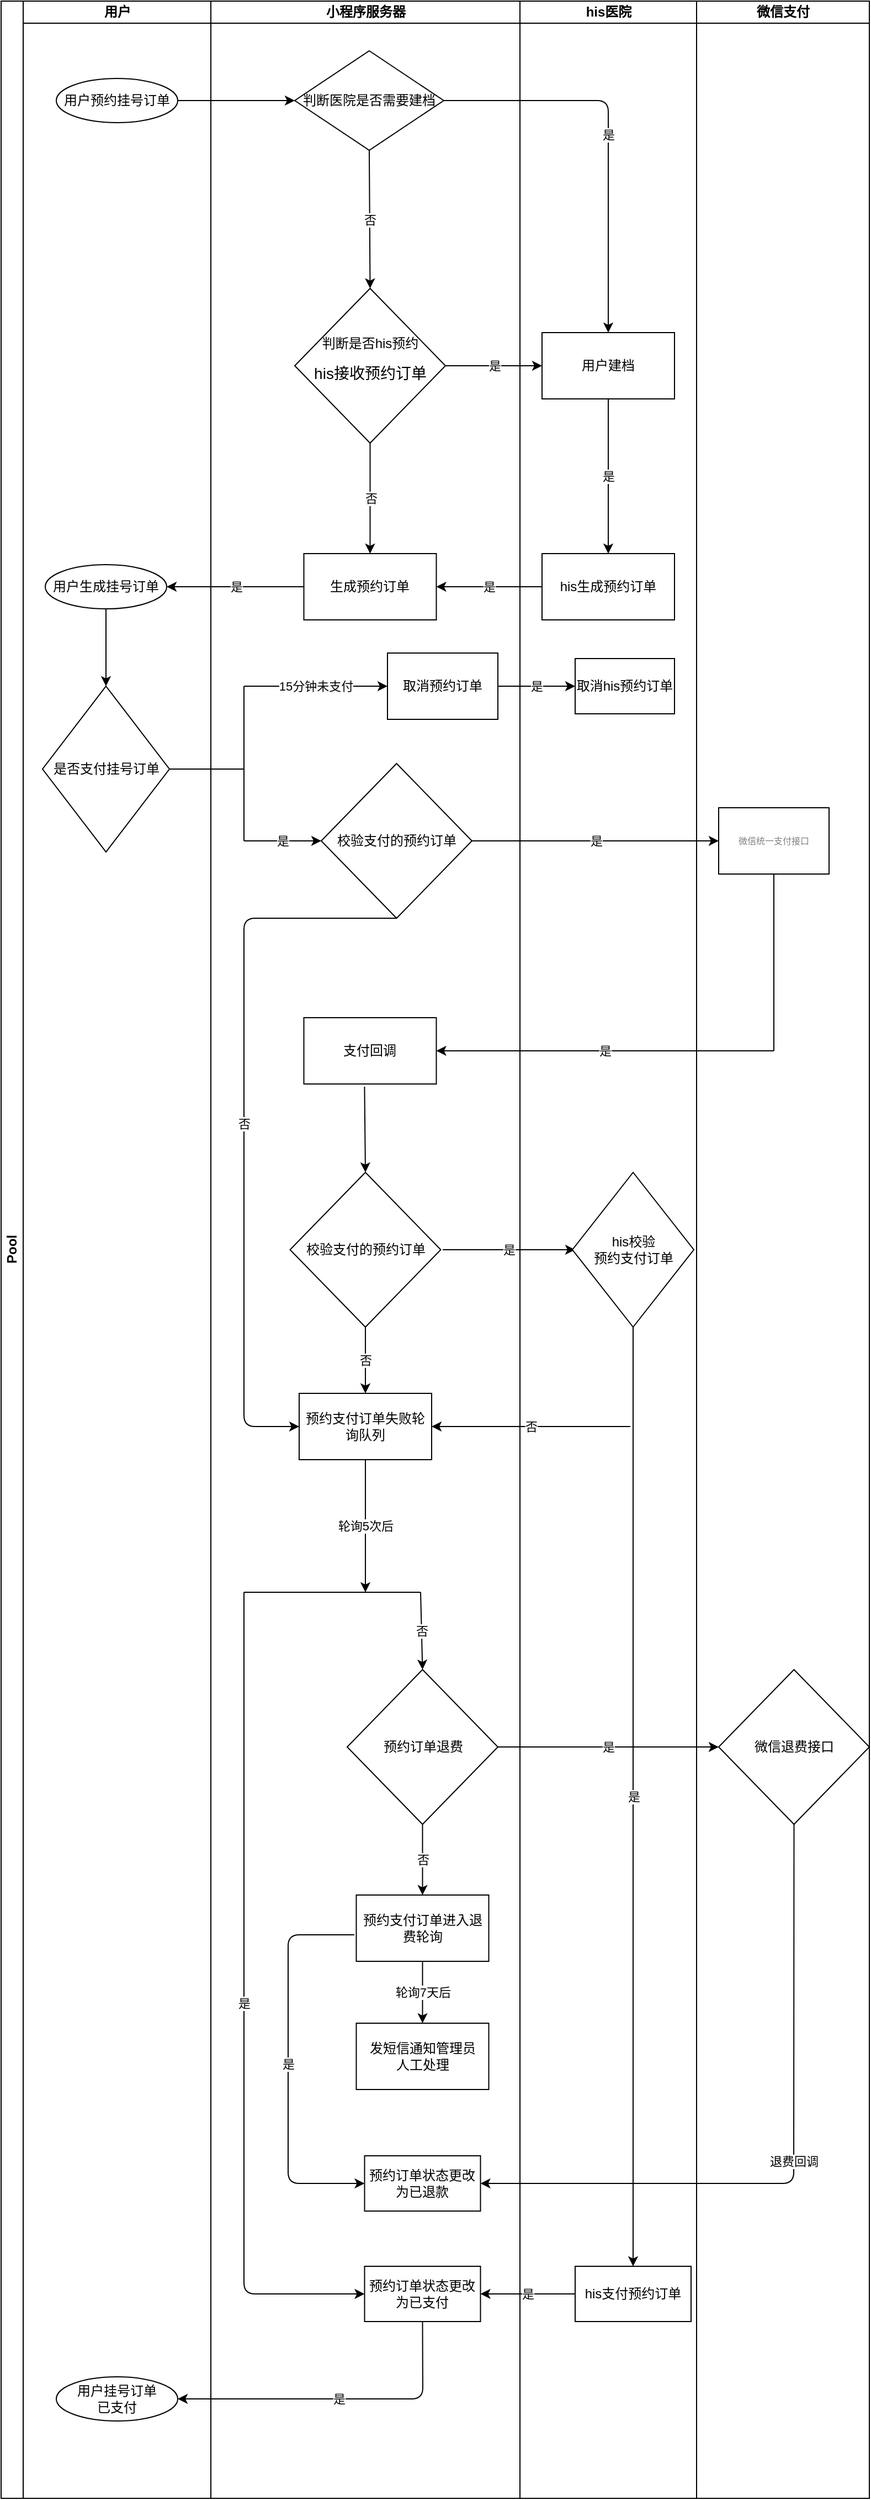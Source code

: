 <mxfile version="14.4.2" type="github"><diagram id="FmbOvh9XQwiSGqSjJZud" name="Page-1"><mxGraphModel dx="1185" dy="588" grid="1" gridSize="10" guides="1" tooltips="1" connect="1" arrows="1" fold="1" page="1" pageScale="1" pageWidth="827" pageHeight="1169" math="0" shadow="0"><root><mxCell id="0"/><mxCell id="1" parent="0"/><mxCell id="AacCfS5JOyqSnJ6VwKo9-1" value="Pool" style="swimlane;html=1;childLayout=stackLayout;resizeParent=1;resizeParentMax=0;startSize=20;horizontal=0;horizontalStack=1;" vertex="1" parent="1"><mxGeometry x="30" y="40" width="786.5" height="2260" as="geometry"/></mxCell><mxCell id="AacCfS5JOyqSnJ6VwKo9-2" value="用户" style="swimlane;html=1;startSize=20;" vertex="1" parent="AacCfS5JOyqSnJ6VwKo9-1"><mxGeometry x="20" width="170" height="2260" as="geometry"/></mxCell><mxCell id="AacCfS5JOyqSnJ6VwKo9-6" value="用户预约挂号订单" style="ellipse;whiteSpace=wrap;html=1;" vertex="1" parent="AacCfS5JOyqSnJ6VwKo9-2"><mxGeometry x="30" y="70" width="110" height="40" as="geometry"/></mxCell><mxCell id="AacCfS5JOyqSnJ6VwKo9-31" value="用户生成挂号订单" style="ellipse;whiteSpace=wrap;html=1;" vertex="1" parent="AacCfS5JOyqSnJ6VwKo9-2"><mxGeometry x="20" y="510" width="110" height="40" as="geometry"/></mxCell><mxCell id="AacCfS5JOyqSnJ6VwKo9-35" value="是否支付挂号订单" style="rhombus;whiteSpace=wrap;html=1;" vertex="1" parent="AacCfS5JOyqSnJ6VwKo9-2"><mxGeometry x="17.5" y="620" width="115" height="150" as="geometry"/></mxCell><mxCell id="AacCfS5JOyqSnJ6VwKo9-34" value="" style="endArrow=classic;html=1;exitX=0.5;exitY=1;exitDx=0;exitDy=0;entryX=0.5;entryY=0;entryDx=0;entryDy=0;" edge="1" parent="AacCfS5JOyqSnJ6VwKo9-2" source="AacCfS5JOyqSnJ6VwKo9-31" target="AacCfS5JOyqSnJ6VwKo9-35"><mxGeometry width="50" height="50" relative="1" as="geometry"><mxPoint x="340" y="590" as="sourcePoint"/><mxPoint x="75" y="620" as="targetPoint"/></mxGeometry></mxCell><mxCell id="AacCfS5JOyqSnJ6VwKo9-120" value="用户挂号订单&lt;br&gt;已支付" style="ellipse;whiteSpace=wrap;html=1;" vertex="1" parent="AacCfS5JOyqSnJ6VwKo9-2"><mxGeometry x="30" y="2150" width="110" height="40" as="geometry"/></mxCell><mxCell id="AacCfS5JOyqSnJ6VwKo9-3" value="小程序服务器" style="swimlane;html=1;startSize=20;" vertex="1" parent="AacCfS5JOyqSnJ6VwKo9-1"><mxGeometry x="190" width="280" height="2260" as="geometry"/></mxCell><mxCell id="AacCfS5JOyqSnJ6VwKo9-11" value="判断医院是否需要建档" style="rhombus;whiteSpace=wrap;html=1;" vertex="1" parent="AacCfS5JOyqSnJ6VwKo9-3"><mxGeometry x="76" y="45" width="135" height="90" as="geometry"/></mxCell><mxCell id="AacCfS5JOyqSnJ6VwKo9-20" value="判断是否his预约&lt;br&gt;&lt;p class=&quot;MsoNormal&quot;&gt;&lt;span style=&quot;font-size: 10.5pt&quot;&gt;his接收预约订单&lt;/span&gt;&lt;/p&gt;" style="rhombus;whiteSpace=wrap;html=1;" vertex="1" parent="AacCfS5JOyqSnJ6VwKo9-3"><mxGeometry x="76" y="260" width="136.5" height="140" as="geometry"/></mxCell><mxCell id="AacCfS5JOyqSnJ6VwKo9-17" value="" style="endArrow=classic;html=1;exitX=0.5;exitY=1;exitDx=0;exitDy=0;entryX=0.5;entryY=0;entryDx=0;entryDy=0;" edge="1" parent="AacCfS5JOyqSnJ6VwKo9-3" source="AacCfS5JOyqSnJ6VwKo9-11" target="AacCfS5JOyqSnJ6VwKo9-20"><mxGeometry relative="1" as="geometry"><mxPoint x="110" y="280" as="sourcePoint"/><mxPoint x="144" y="260" as="targetPoint"/></mxGeometry></mxCell><mxCell id="AacCfS5JOyqSnJ6VwKo9-18" value="否" style="edgeLabel;resizable=0;html=1;align=center;verticalAlign=middle;" connectable="0" vertex="1" parent="AacCfS5JOyqSnJ6VwKo9-17"><mxGeometry relative="1" as="geometry"/></mxCell><mxCell id="AacCfS5JOyqSnJ6VwKo9-23" value="" style="endArrow=classic;html=1;exitX=0.5;exitY=1;exitDx=0;exitDy=0;entryX=0.5;entryY=0;entryDx=0;entryDy=0;" edge="1" parent="AacCfS5JOyqSnJ6VwKo9-3" source="AacCfS5JOyqSnJ6VwKo9-20" target="AacCfS5JOyqSnJ6VwKo9-25"><mxGeometry relative="1" as="geometry"><mxPoint x="143" y="440" as="sourcePoint"/><mxPoint x="144" y="490" as="targetPoint"/></mxGeometry></mxCell><mxCell id="AacCfS5JOyqSnJ6VwKo9-24" value="否" style="edgeLabel;resizable=0;html=1;align=center;verticalAlign=middle;" connectable="0" vertex="1" parent="AacCfS5JOyqSnJ6VwKo9-23"><mxGeometry relative="1" as="geometry"/></mxCell><mxCell id="AacCfS5JOyqSnJ6VwKo9-25" value="生成预约订单" style="rounded=0;whiteSpace=wrap;html=1;" vertex="1" parent="AacCfS5JOyqSnJ6VwKo9-3"><mxGeometry x="84.25" y="500" width="120" height="60" as="geometry"/></mxCell><mxCell id="AacCfS5JOyqSnJ6VwKo9-42" value="取消预约订单" style="rounded=0;whiteSpace=wrap;html=1;" vertex="1" parent="AacCfS5JOyqSnJ6VwKo9-3"><mxGeometry x="160" y="590" width="100" height="60" as="geometry"/></mxCell><mxCell id="AacCfS5JOyqSnJ6VwKo9-46" value="校验支付的预约订单" style="rhombus;whiteSpace=wrap;html=1;" vertex="1" parent="AacCfS5JOyqSnJ6VwKo9-3"><mxGeometry x="100" y="690" width="136.5" height="140" as="geometry"/></mxCell><mxCell id="AacCfS5JOyqSnJ6VwKo9-50" value="支付回调" style="rounded=0;whiteSpace=wrap;html=1;" vertex="1" parent="AacCfS5JOyqSnJ6VwKo9-3"><mxGeometry x="84.25" y="920" width="120" height="60" as="geometry"/></mxCell><mxCell id="AacCfS5JOyqSnJ6VwKo9-57" value="校验支付的预约订单" style="rhombus;whiteSpace=wrap;html=1;" vertex="1" parent="AacCfS5JOyqSnJ6VwKo9-3"><mxGeometry x="71.75" y="1060" width="136.5" height="140" as="geometry"/></mxCell><mxCell id="AacCfS5JOyqSnJ6VwKo9-56" value="" style="endArrow=classic;html=1;exitX=0.458;exitY=1.042;exitDx=0;exitDy=0;exitPerimeter=0;entryX=0.5;entryY=0;entryDx=0;entryDy=0;" edge="1" parent="AacCfS5JOyqSnJ6VwKo9-3" source="AacCfS5JOyqSnJ6VwKo9-50" target="AacCfS5JOyqSnJ6VwKo9-57"><mxGeometry width="50" height="50" relative="1" as="geometry"><mxPoint x="150" y="1010" as="sourcePoint"/><mxPoint x="139" y="1050" as="targetPoint"/></mxGeometry></mxCell><mxCell id="AacCfS5JOyqSnJ6VwKo9-59" value="" style="endArrow=classic;html=1;" edge="1" parent="AacCfS5JOyqSnJ6VwKo9-3"><mxGeometry relative="1" as="geometry"><mxPoint x="210" y="1130" as="sourcePoint"/><mxPoint x="330" y="1130" as="targetPoint"/><Array as="points"/></mxGeometry></mxCell><mxCell id="AacCfS5JOyqSnJ6VwKo9-60" value="是" style="edgeLabel;resizable=0;html=1;align=center;verticalAlign=middle;" connectable="0" vertex="1" parent="AacCfS5JOyqSnJ6VwKo9-59"><mxGeometry relative="1" as="geometry"/></mxCell><mxCell id="AacCfS5JOyqSnJ6VwKo9-64" value="预约支付订单失败轮询队列" style="rounded=0;whiteSpace=wrap;html=1;" vertex="1" parent="AacCfS5JOyqSnJ6VwKo9-3"><mxGeometry x="80" y="1260" width="120" height="60" as="geometry"/></mxCell><mxCell id="AacCfS5JOyqSnJ6VwKo9-62" value="" style="endArrow=classic;html=1;exitX=0.5;exitY=1;exitDx=0;exitDy=0;entryX=0;entryY=0.5;entryDx=0;entryDy=0;" edge="1" parent="AacCfS5JOyqSnJ6VwKo9-3" source="AacCfS5JOyqSnJ6VwKo9-46" target="AacCfS5JOyqSnJ6VwKo9-64"><mxGeometry relative="1" as="geometry"><mxPoint x="154.25" y="410" as="sourcePoint"/><mxPoint x="80" y="1410" as="targetPoint"/><Array as="points"><mxPoint x="30" y="830"/><mxPoint x="30" y="1290"/></Array></mxGeometry></mxCell><mxCell id="AacCfS5JOyqSnJ6VwKo9-63" value="否" style="edgeLabel;resizable=0;html=1;align=center;verticalAlign=middle;" connectable="0" vertex="1" parent="AacCfS5JOyqSnJ6VwKo9-62"><mxGeometry relative="1" as="geometry"/></mxCell><mxCell id="AacCfS5JOyqSnJ6VwKo9-70" value="" style="endArrow=classic;html=1;exitX=0.5;exitY=1;exitDx=0;exitDy=0;entryX=0.5;entryY=0;entryDx=0;entryDy=0;" edge="1" parent="AacCfS5JOyqSnJ6VwKo9-3" source="AacCfS5JOyqSnJ6VwKo9-57" target="AacCfS5JOyqSnJ6VwKo9-64"><mxGeometry relative="1" as="geometry"><mxPoint x="390" y="1300" as="sourcePoint"/><mxPoint x="222.5" y="1300" as="targetPoint"/><Array as="points"/></mxGeometry></mxCell><mxCell id="AacCfS5JOyqSnJ6VwKo9-71" value="否" style="edgeLabel;resizable=0;html=1;align=center;verticalAlign=middle;" connectable="0" vertex="1" parent="AacCfS5JOyqSnJ6VwKo9-70"><mxGeometry relative="1" as="geometry"/></mxCell><mxCell id="AacCfS5JOyqSnJ6VwKo9-107" value="预约订单退费" style="rhombus;whiteSpace=wrap;html=1;" vertex="1" parent="AacCfS5JOyqSnJ6VwKo9-3"><mxGeometry x="123.5" y="1510" width="136.5" height="140" as="geometry"/></mxCell><mxCell id="AacCfS5JOyqSnJ6VwKo9-110" value="预约支付订单进入退费轮询" style="rounded=0;whiteSpace=wrap;html=1;" vertex="1" parent="AacCfS5JOyqSnJ6VwKo9-3"><mxGeometry x="131.75" y="1714" width="120" height="60" as="geometry"/></mxCell><mxCell id="AacCfS5JOyqSnJ6VwKo9-108" value="" style="endArrow=classic;html=1;exitX=0.5;exitY=1;exitDx=0;exitDy=0;entryX=0.5;entryY=0;entryDx=0;entryDy=0;" edge="1" parent="AacCfS5JOyqSnJ6VwKo9-3" source="AacCfS5JOyqSnJ6VwKo9-107" target="AacCfS5JOyqSnJ6VwKo9-110"><mxGeometry relative="1" as="geometry"><mxPoint x="200" y="1450" as="sourcePoint"/><mxPoint x="192" y="1720" as="targetPoint"/><Array as="points"/></mxGeometry></mxCell><mxCell id="AacCfS5JOyqSnJ6VwKo9-109" value="否" style="edgeLabel;resizable=0;html=1;align=center;verticalAlign=middle;" connectable="0" vertex="1" parent="AacCfS5JOyqSnJ6VwKo9-108"><mxGeometry relative="1" as="geometry"/></mxCell><mxCell id="AacCfS5JOyqSnJ6VwKo9-113" value="发短信通知管理员&lt;br&gt;人工处理" style="rounded=0;whiteSpace=wrap;html=1;" vertex="1" parent="AacCfS5JOyqSnJ6VwKo9-3"><mxGeometry x="131.75" y="1830" width="120" height="60" as="geometry"/></mxCell><mxCell id="AacCfS5JOyqSnJ6VwKo9-111" value="" style="endArrow=classic;html=1;exitX=0.5;exitY=1;exitDx=0;exitDy=0;entryX=0.5;entryY=0;entryDx=0;entryDy=0;" edge="1" parent="AacCfS5JOyqSnJ6VwKo9-3" source="AacCfS5JOyqSnJ6VwKo9-110" target="AacCfS5JOyqSnJ6VwKo9-113"><mxGeometry relative="1" as="geometry"><mxPoint x="150" y="1330" as="sourcePoint"/><mxPoint x="192" y="1840" as="targetPoint"/><Array as="points"/></mxGeometry></mxCell><mxCell id="AacCfS5JOyqSnJ6VwKo9-112" value="轮询7天后" style="edgeLabel;resizable=0;html=1;align=center;verticalAlign=middle;" connectable="0" vertex="1" parent="AacCfS5JOyqSnJ6VwKo9-111"><mxGeometry relative="1" as="geometry"/></mxCell><mxCell id="AacCfS5JOyqSnJ6VwKo9-116" value="预约订单状态更改为已支付" style="rounded=0;whiteSpace=wrap;html=1;" vertex="1" parent="AacCfS5JOyqSnJ6VwKo9-3"><mxGeometry x="139.25" y="2050" width="105" height="50" as="geometry"/></mxCell><mxCell id="AacCfS5JOyqSnJ6VwKo9-117" value="预约订单状态更改为已退款" style="rounded=0;whiteSpace=wrap;html=1;" vertex="1" parent="AacCfS5JOyqSnJ6VwKo9-3"><mxGeometry x="139.25" y="1950" width="105" height="50" as="geometry"/></mxCell><mxCell id="AacCfS5JOyqSnJ6VwKo9-4" value="his医院" style="swimlane;html=1;startSize=20;" vertex="1" parent="AacCfS5JOyqSnJ6VwKo9-1"><mxGeometry x="470" width="160" height="2260" as="geometry"/></mxCell><mxCell id="AacCfS5JOyqSnJ6VwKo9-14" value="&lt;span&gt;用户建档&lt;/span&gt;" style="rounded=0;whiteSpace=wrap;html=1;" vertex="1" parent="AacCfS5JOyqSnJ6VwKo9-4"><mxGeometry x="20" y="300" width="120" height="60" as="geometry"/></mxCell><mxCell id="AacCfS5JOyqSnJ6VwKo9-28" value="his生成预约订单" style="rounded=0;whiteSpace=wrap;html=1;" vertex="1" parent="AacCfS5JOyqSnJ6VwKo9-4"><mxGeometry x="20" y="500" width="120" height="60" as="geometry"/></mxCell><mxCell id="AacCfS5JOyqSnJ6VwKo9-26" value="" style="endArrow=classic;html=1;exitX=0.5;exitY=1;exitDx=0;exitDy=0;entryX=0.5;entryY=0;entryDx=0;entryDy=0;" edge="1" parent="AacCfS5JOyqSnJ6VwKo9-4" source="AacCfS5JOyqSnJ6VwKo9-14" target="AacCfS5JOyqSnJ6VwKo9-28"><mxGeometry relative="1" as="geometry"><mxPoint x="-47.5" y="340" as="sourcePoint"/><mxPoint x="80" y="500" as="targetPoint"/><Array as="points"/></mxGeometry></mxCell><mxCell id="AacCfS5JOyqSnJ6VwKo9-27" value="是" style="edgeLabel;resizable=0;html=1;align=center;verticalAlign=middle;" connectable="0" vertex="1" parent="AacCfS5JOyqSnJ6VwKo9-26"><mxGeometry relative="1" as="geometry"/></mxCell><mxCell id="AacCfS5JOyqSnJ6VwKo9-45" value="取消his预约订单" style="rounded=0;whiteSpace=wrap;html=1;" vertex="1" parent="AacCfS5JOyqSnJ6VwKo9-4"><mxGeometry x="50" y="595" width="90" height="50" as="geometry"/></mxCell><mxCell id="AacCfS5JOyqSnJ6VwKo9-61" value="his支付预约订单" style="rounded=0;whiteSpace=wrap;html=1;" vertex="1" parent="AacCfS5JOyqSnJ6VwKo9-4"><mxGeometry x="50" y="2050" width="105" height="50" as="geometry"/></mxCell><mxCell id="AacCfS5JOyqSnJ6VwKo9-65" value="his校验&lt;br&gt;预约支付订单" style="rhombus;whiteSpace=wrap;html=1;" vertex="1" parent="AacCfS5JOyqSnJ6VwKo9-4"><mxGeometry x="47.5" y="1060" width="110" height="140" as="geometry"/></mxCell><mxCell id="AacCfS5JOyqSnJ6VwKo9-66" value="" style="endArrow=classic;html=1;exitX=0.5;exitY=1;exitDx=0;exitDy=0;entryX=0.5;entryY=0;entryDx=0;entryDy=0;" edge="1" parent="AacCfS5JOyqSnJ6VwKo9-4" source="AacCfS5JOyqSnJ6VwKo9-65" target="AacCfS5JOyqSnJ6VwKo9-61"><mxGeometry relative="1" as="geometry"><mxPoint x="-60" y="1140" as="sourcePoint"/><mxPoint x="60" y="1140" as="targetPoint"/><Array as="points"/></mxGeometry></mxCell><mxCell id="AacCfS5JOyqSnJ6VwKo9-67" value="是" style="edgeLabel;resizable=0;html=1;align=center;verticalAlign=middle;" connectable="0" vertex="1" parent="AacCfS5JOyqSnJ6VwKo9-66"><mxGeometry relative="1" as="geometry"/></mxCell><mxCell id="AacCfS5JOyqSnJ6VwKo9-7" value="" style="endArrow=classic;html=1;exitX=1;exitY=0.5;exitDx=0;exitDy=0;entryX=0;entryY=0.5;entryDx=0;entryDy=0;" edge="1" parent="AacCfS5JOyqSnJ6VwKo9-1" source="AacCfS5JOyqSnJ6VwKo9-6" target="AacCfS5JOyqSnJ6VwKo9-11"><mxGeometry width="50" height="50" relative="1" as="geometry"><mxPoint x="85" y="100" as="sourcePoint"/><mxPoint x="265" y="60" as="targetPoint"/></mxGeometry></mxCell><mxCell id="AacCfS5JOyqSnJ6VwKo9-15" value="" style="endArrow=classic;html=1;exitX=1;exitY=0.5;exitDx=0;exitDy=0;entryX=0.5;entryY=0;entryDx=0;entryDy=0;" edge="1" parent="AacCfS5JOyqSnJ6VwKo9-1" source="AacCfS5JOyqSnJ6VwKo9-11" target="AacCfS5JOyqSnJ6VwKo9-14"><mxGeometry relative="1" as="geometry"><mxPoint x="330" y="280" as="sourcePoint"/><mxPoint x="430" y="280" as="targetPoint"/><Array as="points"><mxPoint x="550" y="90"/></Array></mxGeometry></mxCell><mxCell id="AacCfS5JOyqSnJ6VwKo9-16" value="是" style="edgeLabel;resizable=0;html=1;align=center;verticalAlign=middle;" connectable="0" vertex="1" parent="AacCfS5JOyqSnJ6VwKo9-15"><mxGeometry relative="1" as="geometry"/></mxCell><mxCell id="AacCfS5JOyqSnJ6VwKo9-21" value="" style="endArrow=classic;html=1;exitX=1;exitY=0.5;exitDx=0;exitDy=0;entryX=0;entryY=0.5;entryDx=0;entryDy=0;" edge="1" parent="AacCfS5JOyqSnJ6VwKo9-1" source="AacCfS5JOyqSnJ6VwKo9-20" target="AacCfS5JOyqSnJ6VwKo9-14"><mxGeometry relative="1" as="geometry"><mxPoint x="411" y="100" as="sourcePoint"/><mxPoint x="550" y="320" as="targetPoint"/><Array as="points"/></mxGeometry></mxCell><mxCell id="AacCfS5JOyqSnJ6VwKo9-22" value="是" style="edgeLabel;resizable=0;html=1;align=center;verticalAlign=middle;" connectable="0" vertex="1" parent="AacCfS5JOyqSnJ6VwKo9-21"><mxGeometry relative="1" as="geometry"/></mxCell><mxCell id="AacCfS5JOyqSnJ6VwKo9-29" value="" style="endArrow=classic;html=1;exitX=0;exitY=0.5;exitDx=0;exitDy=0;entryX=1;entryY=0.5;entryDx=0;entryDy=0;" edge="1" parent="AacCfS5JOyqSnJ6VwKo9-1" source="AacCfS5JOyqSnJ6VwKo9-28" target="AacCfS5JOyqSnJ6VwKo9-25"><mxGeometry relative="1" as="geometry"><mxPoint x="412.5" y="340" as="sourcePoint"/><mxPoint x="490" y="340" as="targetPoint"/><Array as="points"/></mxGeometry></mxCell><mxCell id="AacCfS5JOyqSnJ6VwKo9-30" value="是" style="edgeLabel;resizable=0;html=1;align=center;verticalAlign=middle;" connectable="0" vertex="1" parent="AacCfS5JOyqSnJ6VwKo9-29"><mxGeometry relative="1" as="geometry"/></mxCell><mxCell id="AacCfS5JOyqSnJ6VwKo9-32" value="" style="endArrow=classic;html=1;exitX=0;exitY=0.5;exitDx=0;exitDy=0;entryX=1;entryY=0.5;entryDx=0;entryDy=0;" edge="1" parent="AacCfS5JOyqSnJ6VwKo9-1" source="AacCfS5JOyqSnJ6VwKo9-25" target="AacCfS5JOyqSnJ6VwKo9-31"><mxGeometry relative="1" as="geometry"><mxPoint x="490" y="540" as="sourcePoint"/><mxPoint x="404.25" y="540" as="targetPoint"/><Array as="points"/></mxGeometry></mxCell><mxCell id="AacCfS5JOyqSnJ6VwKo9-33" value="是" style="edgeLabel;resizable=0;html=1;align=center;verticalAlign=middle;" connectable="0" vertex="1" parent="AacCfS5JOyqSnJ6VwKo9-32"><mxGeometry relative="1" as="geometry"/></mxCell><mxCell id="AacCfS5JOyqSnJ6VwKo9-43" value="" style="endArrow=classic;html=1;exitX=1;exitY=0.5;exitDx=0;exitDy=0;entryX=0;entryY=0.5;entryDx=0;entryDy=0;" edge="1" parent="AacCfS5JOyqSnJ6VwKo9-1" source="AacCfS5JOyqSnJ6VwKo9-42" target="AacCfS5JOyqSnJ6VwKo9-45"><mxGeometry relative="1" as="geometry"><mxPoint x="412.5" y="340" as="sourcePoint"/><mxPoint x="490" y="620" as="targetPoint"/><Array as="points"/></mxGeometry></mxCell><mxCell id="AacCfS5JOyqSnJ6VwKo9-44" value="是" style="edgeLabel;resizable=0;html=1;align=center;verticalAlign=middle;" connectable="0" vertex="1" parent="AacCfS5JOyqSnJ6VwKo9-43"><mxGeometry relative="1" as="geometry"/></mxCell><mxCell id="AacCfS5JOyqSnJ6VwKo9-5" value="微信支付" style="swimlane;html=1;startSize=20;" vertex="1" parent="AacCfS5JOyqSnJ6VwKo9-1"><mxGeometry x="630" width="156.5" height="2260" as="geometry"/></mxCell><mxCell id="AacCfS5JOyqSnJ6VwKo9-49" value="&lt;pre style=&quot;background-color: rgb(255 , 255 , 255) ; font-size: 8px&quot;&gt;&lt;font face=&quot;Helvetica&quot; style=&quot;font-size: 8px&quot;&gt;&lt;span style=&quot;color: rgb(128 , 128 , 128) ; font-size: 8px&quot;&gt;微信&lt;/span&gt;&lt;span style=&quot;color: rgb(128 , 128 , 128) ; font-size: 8px&quot;&gt;统&lt;/span&gt;&lt;span style=&quot;color: rgb(128 , 128 , 128) ; font-size: 8px&quot;&gt;一支付接口&lt;/span&gt;&lt;/font&gt;&lt;/pre&gt;" style="rounded=0;whiteSpace=wrap;html=1;" vertex="1" parent="AacCfS5JOyqSnJ6VwKo9-5"><mxGeometry x="20" y="730" width="100" height="60" as="geometry"/></mxCell><mxCell id="AacCfS5JOyqSnJ6VwKo9-103" value="微信退费接口" style="rhombus;whiteSpace=wrap;html=1;" vertex="1" parent="AacCfS5JOyqSnJ6VwKo9-5"><mxGeometry x="20" y="1510" width="136.5" height="140" as="geometry"/></mxCell><mxCell id="AacCfS5JOyqSnJ6VwKo9-47" value="" style="endArrow=classic;html=1;exitX=1;exitY=0.5;exitDx=0;exitDy=0;entryX=0;entryY=0.5;entryDx=0;entryDy=0;" edge="1" parent="AacCfS5JOyqSnJ6VwKo9-1" source="AacCfS5JOyqSnJ6VwKo9-46" target="AacCfS5JOyqSnJ6VwKo9-49"><mxGeometry relative="1" as="geometry"><mxPoint x="412.5" y="340" as="sourcePoint"/><mxPoint x="650" y="760" as="targetPoint"/><Array as="points"/></mxGeometry></mxCell><mxCell id="AacCfS5JOyqSnJ6VwKo9-48" value="是" style="edgeLabel;resizable=0;html=1;align=center;verticalAlign=middle;" connectable="0" vertex="1" parent="AacCfS5JOyqSnJ6VwKo9-47"><mxGeometry relative="1" as="geometry"/></mxCell><mxCell id="AacCfS5JOyqSnJ6VwKo9-101" value="" style="endArrow=classic;html=1;exitX=1;exitY=0.5;exitDx=0;exitDy=0;entryX=0;entryY=0.5;entryDx=0;entryDy=0;" edge="1" parent="AacCfS5JOyqSnJ6VwKo9-1" source="AacCfS5JOyqSnJ6VwKo9-107" target="AacCfS5JOyqSnJ6VwKo9-103"><mxGeometry relative="1" as="geometry"><mxPoint x="460" y="1580" as="sourcePoint"/><mxPoint x="650" y="1580" as="targetPoint"/><Array as="points"/></mxGeometry></mxCell><mxCell id="AacCfS5JOyqSnJ6VwKo9-102" value="是" style="edgeLabel;resizable=0;html=1;align=center;verticalAlign=middle;" connectable="0" vertex="1" parent="AacCfS5JOyqSnJ6VwKo9-101"><mxGeometry relative="1" as="geometry"/></mxCell><mxCell id="AacCfS5JOyqSnJ6VwKo9-114" value="" style="endArrow=classic;html=1;exitX=0;exitY=0.5;exitDx=0;exitDy=0;" edge="1" parent="AacCfS5JOyqSnJ6VwKo9-1" source="AacCfS5JOyqSnJ6VwKo9-61" target="AacCfS5JOyqSnJ6VwKo9-116"><mxGeometry relative="1" as="geometry"><mxPoint x="460" y="1590" as="sourcePoint"/><mxPoint x="420" y="2075" as="targetPoint"/><Array as="points"/></mxGeometry></mxCell><mxCell id="AacCfS5JOyqSnJ6VwKo9-115" value="是" style="edgeLabel;resizable=0;html=1;align=center;verticalAlign=middle;" connectable="0" vertex="1" parent="AacCfS5JOyqSnJ6VwKo9-114"><mxGeometry relative="1" as="geometry"/></mxCell><mxCell id="AacCfS5JOyqSnJ6VwKo9-105" value="" style="endArrow=classic;html=1;exitX=0.5;exitY=1;exitDx=0;exitDy=0;entryX=1;entryY=0.5;entryDx=0;entryDy=0;" edge="1" parent="AacCfS5JOyqSnJ6VwKo9-1" source="AacCfS5JOyqSnJ6VwKo9-103" target="AacCfS5JOyqSnJ6VwKo9-117"><mxGeometry relative="1" as="geometry"><mxPoint x="340" y="1330" as="sourcePoint"/><mxPoint x="390" y="1930" as="targetPoint"/><Array as="points"><mxPoint x="718" y="1975"/></Array></mxGeometry></mxCell><mxCell id="AacCfS5JOyqSnJ6VwKo9-106" value="退费回调" style="edgeLabel;resizable=0;html=1;align=center;verticalAlign=middle;" connectable="0" vertex="1" parent="AacCfS5JOyqSnJ6VwKo9-105"><mxGeometry relative="1" as="geometry"/></mxCell><mxCell id="AacCfS5JOyqSnJ6VwKo9-123" value="" style="endArrow=classic;html=1;exitX=0.5;exitY=1;exitDx=0;exitDy=0;entryX=1;entryY=0.5;entryDx=0;entryDy=0;" edge="1" parent="AacCfS5JOyqSnJ6VwKo9-1" source="AacCfS5JOyqSnJ6VwKo9-116" target="AacCfS5JOyqSnJ6VwKo9-120"><mxGeometry relative="1" as="geometry"><mxPoint x="530" y="2085" as="sourcePoint"/><mxPoint x="444.25" y="2085" as="targetPoint"/><Array as="points"><mxPoint x="382" y="2170"/></Array></mxGeometry></mxCell><mxCell id="AacCfS5JOyqSnJ6VwKo9-124" value="是" style="edgeLabel;resizable=0;html=1;align=center;verticalAlign=middle;" connectable="0" vertex="1" parent="AacCfS5JOyqSnJ6VwKo9-123"><mxGeometry relative="1" as="geometry"/></mxCell><mxCell id="AacCfS5JOyqSnJ6VwKo9-36" value="" style="endArrow=none;html=1;exitX=1;exitY=0.5;exitDx=0;exitDy=0;" edge="1" parent="1" source="AacCfS5JOyqSnJ6VwKo9-35"><mxGeometry width="50" height="50" relative="1" as="geometry"><mxPoint x="390" y="830" as="sourcePoint"/><mxPoint x="250" y="735" as="targetPoint"/></mxGeometry></mxCell><mxCell id="AacCfS5JOyqSnJ6VwKo9-37" value="" style="endArrow=none;html=1;" edge="1" parent="1"><mxGeometry width="50" height="50" relative="1" as="geometry"><mxPoint x="250" y="660" as="sourcePoint"/><mxPoint x="250" y="800" as="targetPoint"/></mxGeometry></mxCell><mxCell id="AacCfS5JOyqSnJ6VwKo9-38" value="" style="endArrow=classic;html=1;" edge="1" parent="1"><mxGeometry relative="1" as="geometry"><mxPoint x="250" y="660" as="sourcePoint"/><mxPoint x="380" y="660" as="targetPoint"/><Array as="points"/></mxGeometry></mxCell><mxCell id="AacCfS5JOyqSnJ6VwKo9-39" value="15分钟未支付" style="edgeLabel;resizable=0;html=1;align=center;verticalAlign=middle;" connectable="0" vertex="1" parent="AacCfS5JOyqSnJ6VwKo9-38"><mxGeometry relative="1" as="geometry"/></mxCell><mxCell id="AacCfS5JOyqSnJ6VwKo9-40" value="" style="endArrow=classic;html=1;" edge="1" parent="1"><mxGeometry relative="1" as="geometry"><mxPoint x="250" y="800" as="sourcePoint"/><mxPoint x="320" y="800" as="targetPoint"/><Array as="points"/></mxGeometry></mxCell><mxCell id="AacCfS5JOyqSnJ6VwKo9-41" value="是" style="edgeLabel;resizable=0;html=1;align=center;verticalAlign=middle;" connectable="0" vertex="1" parent="AacCfS5JOyqSnJ6VwKo9-40"><mxGeometry relative="1" as="geometry"/></mxCell><mxCell id="AacCfS5JOyqSnJ6VwKo9-51" value="" style="endArrow=none;html=1;entryX=0.5;entryY=1;entryDx=0;entryDy=0;" edge="1" parent="1" target="AacCfS5JOyqSnJ6VwKo9-49"><mxGeometry width="50" height="50" relative="1" as="geometry"><mxPoint x="730" y="990" as="sourcePoint"/><mxPoint x="420" y="860" as="targetPoint"/></mxGeometry></mxCell><mxCell id="AacCfS5JOyqSnJ6VwKo9-52" value="" style="endArrow=classic;html=1;entryX=1;entryY=0.5;entryDx=0;entryDy=0;" edge="1" parent="1" target="AacCfS5JOyqSnJ6VwKo9-50"><mxGeometry relative="1" as="geometry"><mxPoint x="730" y="990" as="sourcePoint"/><mxPoint x="690" y="810" as="targetPoint"/><Array as="points"/></mxGeometry></mxCell><mxCell id="AacCfS5JOyqSnJ6VwKo9-53" value="是" style="edgeLabel;resizable=0;html=1;align=center;verticalAlign=middle;" connectable="0" vertex="1" parent="AacCfS5JOyqSnJ6VwKo9-52"><mxGeometry relative="1" as="geometry"/></mxCell><mxCell id="AacCfS5JOyqSnJ6VwKo9-68" value="" style="endArrow=classic;html=1;" edge="1" parent="1" target="AacCfS5JOyqSnJ6VwKo9-64"><mxGeometry relative="1" as="geometry"><mxPoint x="600" y="1330" as="sourcePoint"/><mxPoint x="560" y="1180" as="targetPoint"/><Array as="points"/></mxGeometry></mxCell><mxCell id="AacCfS5JOyqSnJ6VwKo9-69" value="否" style="edgeLabel;resizable=0;html=1;align=center;verticalAlign=middle;" connectable="0" vertex="1" parent="AacCfS5JOyqSnJ6VwKo9-68"><mxGeometry relative="1" as="geometry"/></mxCell><mxCell id="AacCfS5JOyqSnJ6VwKo9-92" value="" style="endArrow=classic;html=1;exitX=0.5;exitY=1;exitDx=0;exitDy=0;" edge="1" parent="1" source="AacCfS5JOyqSnJ6VwKo9-64"><mxGeometry relative="1" as="geometry"><mxPoint x="440" y="1180" as="sourcePoint"/><mxPoint x="360" y="1480" as="targetPoint"/><Array as="points"/></mxGeometry></mxCell><mxCell id="AacCfS5JOyqSnJ6VwKo9-93" value="轮询5次后" style="edgeLabel;resizable=0;html=1;align=center;verticalAlign=middle;" connectable="0" vertex="1" parent="AacCfS5JOyqSnJ6VwKo9-92"><mxGeometry relative="1" as="geometry"/></mxCell><mxCell id="AacCfS5JOyqSnJ6VwKo9-94" value="" style="endArrow=none;html=1;" edge="1" parent="1"><mxGeometry width="50" height="50" relative="1" as="geometry"><mxPoint x="250" y="1480" as="sourcePoint"/><mxPoint x="410" y="1480" as="targetPoint"/></mxGeometry></mxCell><mxCell id="AacCfS5JOyqSnJ6VwKo9-95" value="" style="endArrow=classic;html=1;entryX=0;entryY=0.5;entryDx=0;entryDy=0;" edge="1" parent="1" target="AacCfS5JOyqSnJ6VwKo9-116"><mxGeometry relative="1" as="geometry"><mxPoint x="250" y="1480" as="sourcePoint"/><mxPoint x="250" y="2130" as="targetPoint"/><Array as="points"><mxPoint x="250" y="2115"/></Array></mxGeometry></mxCell><mxCell id="AacCfS5JOyqSnJ6VwKo9-96" value="是" style="edgeLabel;resizable=0;html=1;align=center;verticalAlign=middle;" connectable="0" vertex="1" parent="AacCfS5JOyqSnJ6VwKo9-95"><mxGeometry relative="1" as="geometry"/></mxCell><mxCell id="AacCfS5JOyqSnJ6VwKo9-97" value="" style="endArrow=classic;html=1;entryX=0.5;entryY=0;entryDx=0;entryDy=0;" edge="1" parent="1" target="AacCfS5JOyqSnJ6VwKo9-107"><mxGeometry relative="1" as="geometry"><mxPoint x="410" y="1480" as="sourcePoint"/><mxPoint x="440" y="1590" as="targetPoint"/><Array as="points"/></mxGeometry></mxCell><mxCell id="AacCfS5JOyqSnJ6VwKo9-98" value="否" style="edgeLabel;resizable=0;html=1;align=center;verticalAlign=middle;" connectable="0" vertex="1" parent="AacCfS5JOyqSnJ6VwKo9-97"><mxGeometry relative="1" as="geometry"/></mxCell><mxCell id="AacCfS5JOyqSnJ6VwKo9-118" value="" style="endArrow=classic;html=1;entryX=0;entryY=0.5;entryDx=0;entryDy=0;" edge="1" parent="1" target="AacCfS5JOyqSnJ6VwKo9-117"><mxGeometry relative="1" as="geometry"><mxPoint x="350" y="1790" as="sourcePoint"/><mxPoint x="290" y="1790" as="targetPoint"/><Array as="points"><mxPoint x="290" y="1790"/><mxPoint x="290" y="2015"/></Array></mxGeometry></mxCell><mxCell id="AacCfS5JOyqSnJ6VwKo9-119" value="是" style="edgeLabel;resizable=0;html=1;align=center;verticalAlign=middle;" connectable="0" vertex="1" parent="AacCfS5JOyqSnJ6VwKo9-118"><mxGeometry relative="1" as="geometry"/></mxCell></root></mxGraphModel></diagram></mxfile>